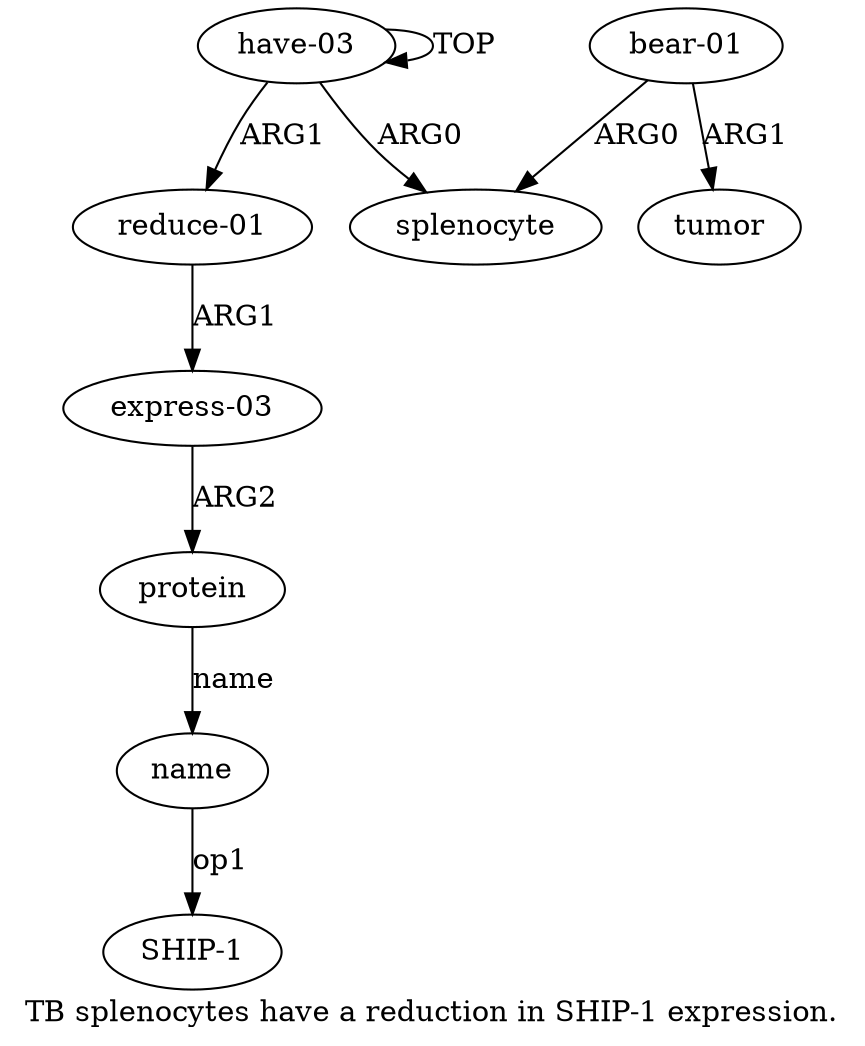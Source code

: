digraph  {
	graph [label="TB splenocytes have a reduction in SHIP-1 expression."];
	node [label="\N"];
	"a7 SHIP-1"	 [color=black,
		gold_ind=-1,
		gold_label="SHIP-1",
		label="SHIP-1",
		test_ind=-1,
		test_label="SHIP-1"];
	a1	 [color=black,
		gold_ind=1,
		gold_label=splenocyte,
		label=splenocyte,
		test_ind=1,
		test_label=splenocyte];
	a0	 [color=black,
		gold_ind=0,
		gold_label="have-03",
		label="have-03",
		test_ind=0,
		test_label="have-03"];
	a0 -> a1 [key=0,
	color=black,
	gold_label=ARG0,
	label=ARG0,
	test_label=ARG0];
a0 -> a0 [key=0,
color=black,
gold_label=TOP,
label=TOP,
test_label=TOP];
a4 [color=black,
gold_ind=4,
gold_label="reduce-01",
label="reduce-01",
test_ind=4,
test_label="reduce-01"];
a0 -> a4 [key=0,
color=black,
gold_label=ARG1,
label=ARG1,
test_label=ARG1];
a3 [color=black,
gold_ind=3,
gold_label=tumor,
label=tumor,
test_ind=3,
test_label=tumor];
a2 [color=black,
gold_ind=2,
gold_label="bear-01",
label="bear-01",
test_ind=2,
test_label="bear-01"];
a2 -> a1 [key=0,
color=black,
gold_label=ARG0,
label=ARG0,
test_label=ARG0];
a2 -> a3 [key=0,
color=black,
gold_label=ARG1,
label=ARG1,
test_label=ARG1];
a5 [color=black,
gold_ind=5,
gold_label="express-03",
label="express-03",
test_ind=5,
test_label="express-03"];
a6 [color=black,
gold_ind=6,
gold_label=protein,
label=protein,
test_ind=6,
test_label=protein];
a5 -> a6 [key=0,
color=black,
gold_label=ARG2,
label=ARG2,
test_label=ARG2];
a4 -> a5 [key=0,
color=black,
gold_label=ARG1,
label=ARG1,
test_label=ARG1];
a7 [color=black,
gold_ind=7,
gold_label=name,
label=name,
test_ind=7,
test_label=name];
a7 -> "a7 SHIP-1" [key=0,
color=black,
gold_label=op1,
label=op1,
test_label=op1];
a6 -> a7 [key=0,
color=black,
gold_label=name,
label=name,
test_label=name];
}
